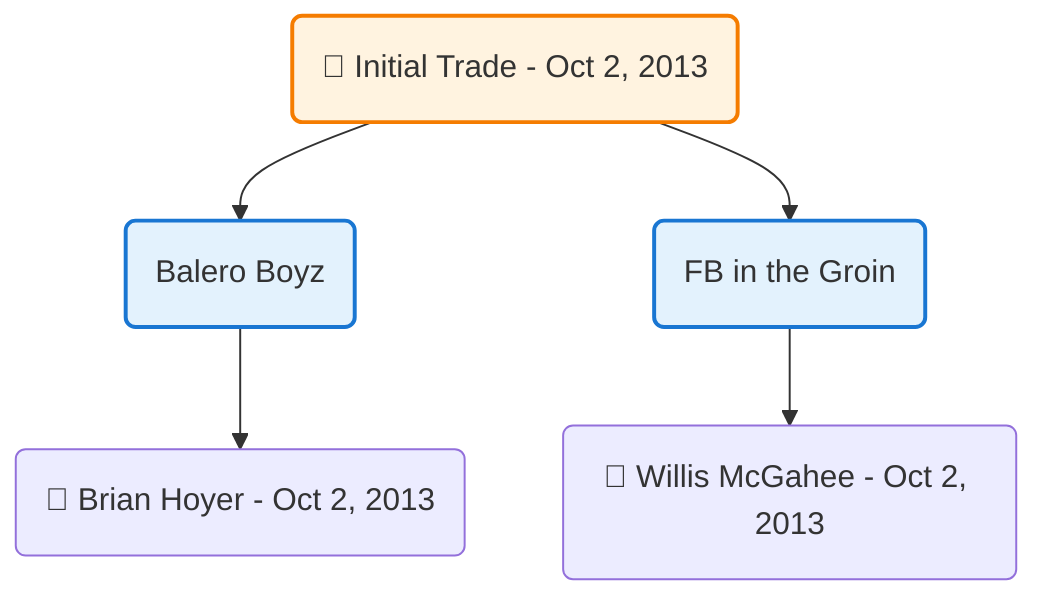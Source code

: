 flowchart TD

    TRADE_MAIN("🔄 Initial Trade - Oct 2, 2013")
    TEAM_1("Balero Boyz")
    TEAM_2("FB in the Groin")
    NODE_f8f36c81-1d05-439e-89f0-681707f947dc("🔄 Brian Hoyer - Oct 2, 2013")
    NODE_abf2809c-5105-4088-8e8f-b5a4c421837d("🔄 Willis McGahee - Oct 2, 2013")

    TRADE_MAIN --> TEAM_1
    TRADE_MAIN --> TEAM_2
    TEAM_1 --> NODE_f8f36c81-1d05-439e-89f0-681707f947dc
    TEAM_2 --> NODE_abf2809c-5105-4088-8e8f-b5a4c421837d

    %% Node styling
    classDef teamNode fill:#e3f2fd,stroke:#1976d2,stroke-width:2px
    classDef tradeNode fill:#fff3e0,stroke:#f57c00,stroke-width:2px
    classDef playerNode fill:#f3e5f5,stroke:#7b1fa2,stroke-width:1px
    classDef nonRootPlayerNode fill:#f5f5f5,stroke:#757575,stroke-width:1px
    classDef endNode fill:#ffebee,stroke:#c62828,stroke-width:2px
    classDef waiverNode fill:#e8f5e8,stroke:#388e3c,stroke-width:2px
    classDef championshipNode fill:#fff9c4,stroke:#f57f17,stroke-width:3px

    class TEAM_1,TEAM_2 teamNode
    class TRADE_MAIN tradeNode